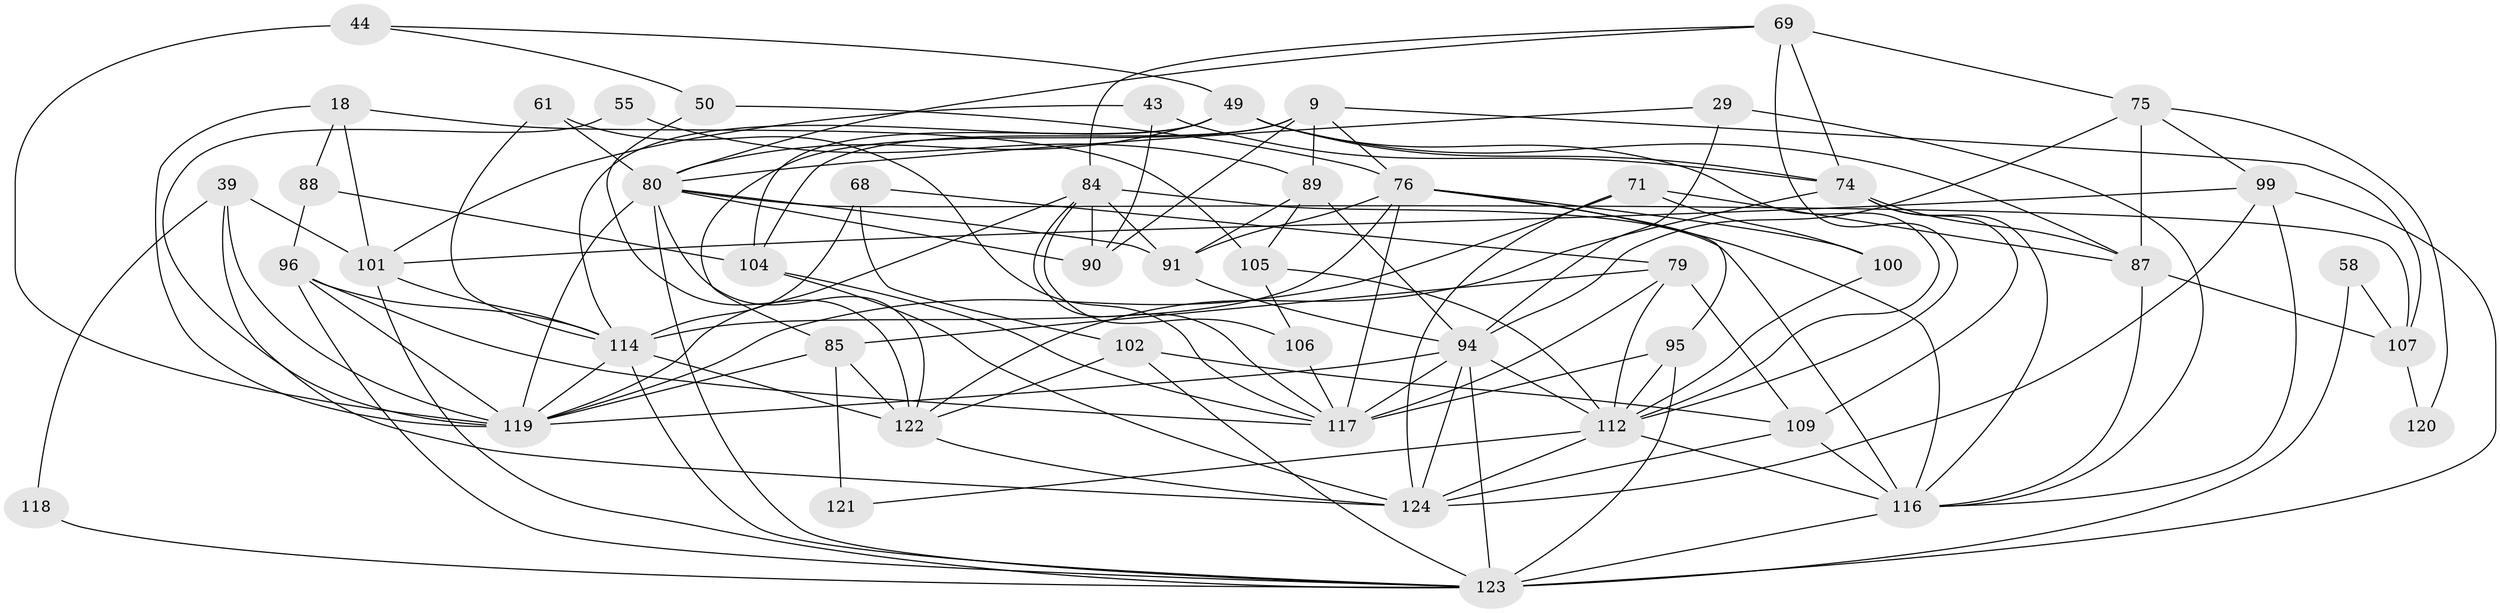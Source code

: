 // original degree distribution, {3: 0.33064516129032256, 4: 0.23387096774193547, 7: 0.04838709677419355, 6: 0.11290322580645161, 5: 0.1532258064516129, 2: 0.11290322580645161, 8: 0.008064516129032258}
// Generated by graph-tools (version 1.1) at 2025/55/03/04/25 21:55:32]
// undirected, 49 vertices, 130 edges
graph export_dot {
graph [start="1"]
  node [color=gray90,style=filled];
  9;
  18;
  29;
  39;
  43;
  44 [super="+12"];
  49 [super="+35+33"];
  50;
  55;
  58;
  61;
  68;
  69 [super="+19"];
  71 [super="+28"];
  74 [super="+52"];
  75 [super="+46"];
  76 [super="+62+72"];
  79;
  80 [super="+25+56"];
  84 [super="+7+40"];
  85 [super="+14+26"];
  87 [super="+60"];
  88 [super="+1"];
  89 [super="+86"];
  90 [super="+3+13"];
  91 [super="+65+83"];
  94 [super="+22+20+24"];
  95 [super="+54+30+93"];
  96 [super="+82"];
  99 [super="+53"];
  100;
  101 [super="+57"];
  102 [super="+98"];
  104 [super="+5+78"];
  105 [super="+11"];
  106;
  107 [super="+4"];
  109 [super="+70+108"];
  112 [super="+81+64+59"];
  114 [super="+110"];
  116 [super="+38+27+67+113"];
  117 [super="+63"];
  118;
  119 [super="+77+2+17"];
  120;
  121;
  122 [super="+115"];
  123 [super="+103+92+111"];
  124 [super="+31+34"];
  9 -- 107;
  9 -- 104;
  9 -- 89;
  9 -- 85;
  9 -- 90;
  9 -- 76 [weight=2];
  18 -- 101;
  18 -- 88;
  18 -- 119;
  18 -- 105;
  29 -- 116;
  29 -- 94;
  29 -- 80;
  39 -- 101 [weight=2];
  39 -- 118;
  39 -- 124;
  39 -- 119;
  43 -- 101;
  43 -- 90;
  43 -- 74;
  44 -- 49;
  44 -- 119 [weight=2];
  44 -- 50;
  49 -- 114;
  49 -- 104;
  49 -- 80 [weight=3];
  49 -- 87;
  49 -- 74 [weight=2];
  49 -- 112 [weight=2];
  50 -- 122;
  50 -- 76;
  55 -- 89;
  55 -- 119;
  58 -- 123;
  58 -- 107;
  61 -- 114;
  61 -- 80;
  61 -- 117;
  68 -- 79;
  68 -- 114;
  68 -- 102;
  69 -- 74;
  69 -- 80;
  69 -- 84;
  69 -- 75;
  69 -- 112;
  71 -- 119;
  71 -- 100 [weight=2];
  71 -- 124;
  71 -- 87;
  74 -- 122;
  74 -- 87 [weight=2];
  74 -- 116;
  74 -- 109;
  75 -- 99 [weight=2];
  75 -- 120;
  75 -- 94 [weight=2];
  75 -- 87;
  76 -- 95;
  76 -- 116 [weight=3];
  76 -- 114;
  76 -- 100;
  76 -- 117 [weight=2];
  76 -- 91;
  79 -- 85;
  79 -- 109 [weight=2];
  79 -- 112;
  79 -- 117;
  80 -- 90 [weight=2];
  80 -- 119 [weight=3];
  80 -- 122;
  80 -- 91;
  80 -- 107 [weight=2];
  80 -- 123;
  84 -- 91 [weight=3];
  84 -- 119;
  84 -- 106;
  84 -- 90;
  84 -- 116 [weight=2];
  84 -- 117;
  85 -- 119;
  85 -- 121;
  85 -- 122 [weight=2];
  87 -- 107 [weight=3];
  87 -- 116;
  88 -- 96 [weight=2];
  88 -- 104;
  89 -- 105;
  89 -- 91;
  89 -- 94 [weight=2];
  91 -- 94;
  94 -- 119 [weight=2];
  94 -- 112;
  94 -- 124;
  94 -- 117;
  94 -- 123;
  95 -- 112 [weight=2];
  95 -- 123 [weight=3];
  95 -- 117 [weight=3];
  96 -- 114;
  96 -- 123 [weight=2];
  96 -- 117;
  96 -- 119;
  99 -- 101 [weight=2];
  99 -- 124;
  99 -- 116;
  99 -- 123;
  100 -- 112;
  101 -- 114;
  101 -- 123;
  102 -- 122 [weight=2];
  102 -- 109;
  102 -- 123;
  104 -- 117;
  104 -- 124;
  105 -- 106;
  105 -- 112 [weight=2];
  106 -- 117;
  107 -- 120;
  109 -- 124;
  109 -- 116 [weight=4];
  112 -- 121;
  112 -- 124;
  112 -- 116;
  114 -- 119 [weight=2];
  114 -- 122 [weight=2];
  114 -- 123;
  116 -- 123 [weight=2];
  118 -- 123;
  122 -- 124;
}
